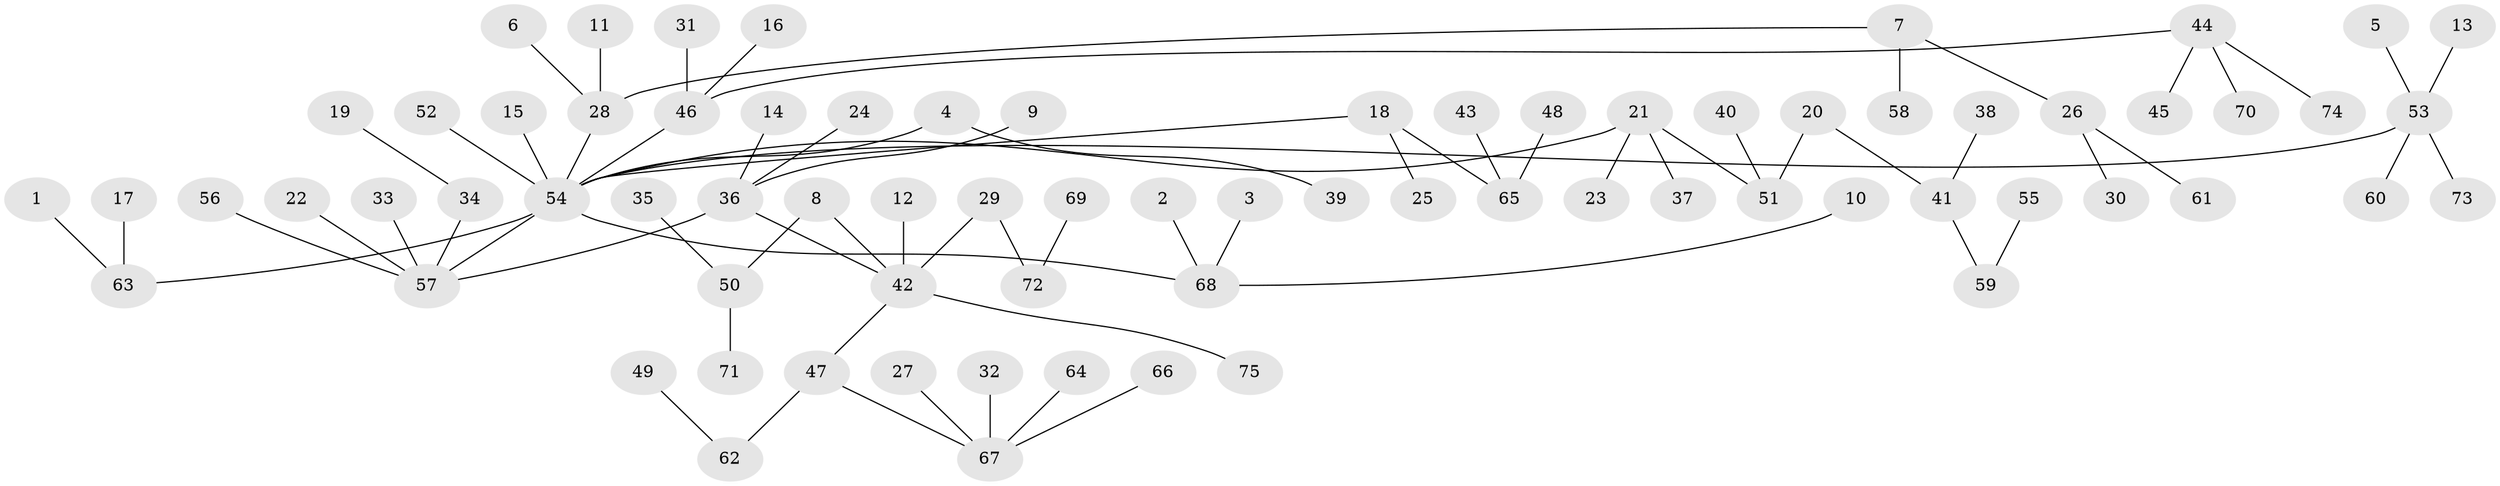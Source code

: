 // original degree distribution, {4: 0.06040268456375839, 5: 0.026845637583892617, 12: 0.006711409395973154, 6: 0.026845637583892617, 3: 0.12080536912751678, 1: 0.5100671140939598, 2: 0.2483221476510067}
// Generated by graph-tools (version 1.1) at 2025/26/03/09/25 03:26:25]
// undirected, 75 vertices, 74 edges
graph export_dot {
graph [start="1"]
  node [color=gray90,style=filled];
  1;
  2;
  3;
  4;
  5;
  6;
  7;
  8;
  9;
  10;
  11;
  12;
  13;
  14;
  15;
  16;
  17;
  18;
  19;
  20;
  21;
  22;
  23;
  24;
  25;
  26;
  27;
  28;
  29;
  30;
  31;
  32;
  33;
  34;
  35;
  36;
  37;
  38;
  39;
  40;
  41;
  42;
  43;
  44;
  45;
  46;
  47;
  48;
  49;
  50;
  51;
  52;
  53;
  54;
  55;
  56;
  57;
  58;
  59;
  60;
  61;
  62;
  63;
  64;
  65;
  66;
  67;
  68;
  69;
  70;
  71;
  72;
  73;
  74;
  75;
  1 -- 63 [weight=1.0];
  2 -- 68 [weight=1.0];
  3 -- 68 [weight=1.0];
  4 -- 39 [weight=1.0];
  4 -- 54 [weight=1.0];
  5 -- 53 [weight=1.0];
  6 -- 28 [weight=1.0];
  7 -- 26 [weight=1.0];
  7 -- 28 [weight=1.0];
  7 -- 58 [weight=1.0];
  8 -- 42 [weight=1.0];
  8 -- 50 [weight=1.0];
  9 -- 36 [weight=1.0];
  10 -- 68 [weight=1.0];
  11 -- 28 [weight=1.0];
  12 -- 42 [weight=1.0];
  13 -- 53 [weight=1.0];
  14 -- 36 [weight=1.0];
  15 -- 54 [weight=1.0];
  16 -- 46 [weight=1.0];
  17 -- 63 [weight=1.0];
  18 -- 25 [weight=1.0];
  18 -- 54 [weight=1.0];
  18 -- 65 [weight=1.0];
  19 -- 34 [weight=1.0];
  20 -- 41 [weight=1.0];
  20 -- 51 [weight=1.0];
  21 -- 23 [weight=1.0];
  21 -- 37 [weight=1.0];
  21 -- 51 [weight=1.0];
  21 -- 54 [weight=1.0];
  22 -- 57 [weight=1.0];
  24 -- 36 [weight=1.0];
  26 -- 30 [weight=1.0];
  26 -- 61 [weight=1.0];
  27 -- 67 [weight=1.0];
  28 -- 54 [weight=1.0];
  29 -- 42 [weight=1.0];
  29 -- 72 [weight=1.0];
  31 -- 46 [weight=1.0];
  32 -- 67 [weight=1.0];
  33 -- 57 [weight=1.0];
  34 -- 57 [weight=1.0];
  35 -- 50 [weight=1.0];
  36 -- 42 [weight=1.0];
  36 -- 57 [weight=1.0];
  38 -- 41 [weight=1.0];
  40 -- 51 [weight=1.0];
  41 -- 59 [weight=1.0];
  42 -- 47 [weight=1.0];
  42 -- 75 [weight=1.0];
  43 -- 65 [weight=1.0];
  44 -- 45 [weight=1.0];
  44 -- 46 [weight=1.0];
  44 -- 70 [weight=1.0];
  44 -- 74 [weight=1.0];
  46 -- 54 [weight=1.0];
  47 -- 62 [weight=1.0];
  47 -- 67 [weight=1.0];
  48 -- 65 [weight=1.0];
  49 -- 62 [weight=1.0];
  50 -- 71 [weight=1.0];
  52 -- 54 [weight=1.0];
  53 -- 54 [weight=1.0];
  53 -- 60 [weight=1.0];
  53 -- 73 [weight=1.0];
  54 -- 57 [weight=1.0];
  54 -- 63 [weight=1.0];
  54 -- 68 [weight=1.0];
  55 -- 59 [weight=1.0];
  56 -- 57 [weight=1.0];
  64 -- 67 [weight=1.0];
  66 -- 67 [weight=1.0];
  69 -- 72 [weight=1.0];
}
